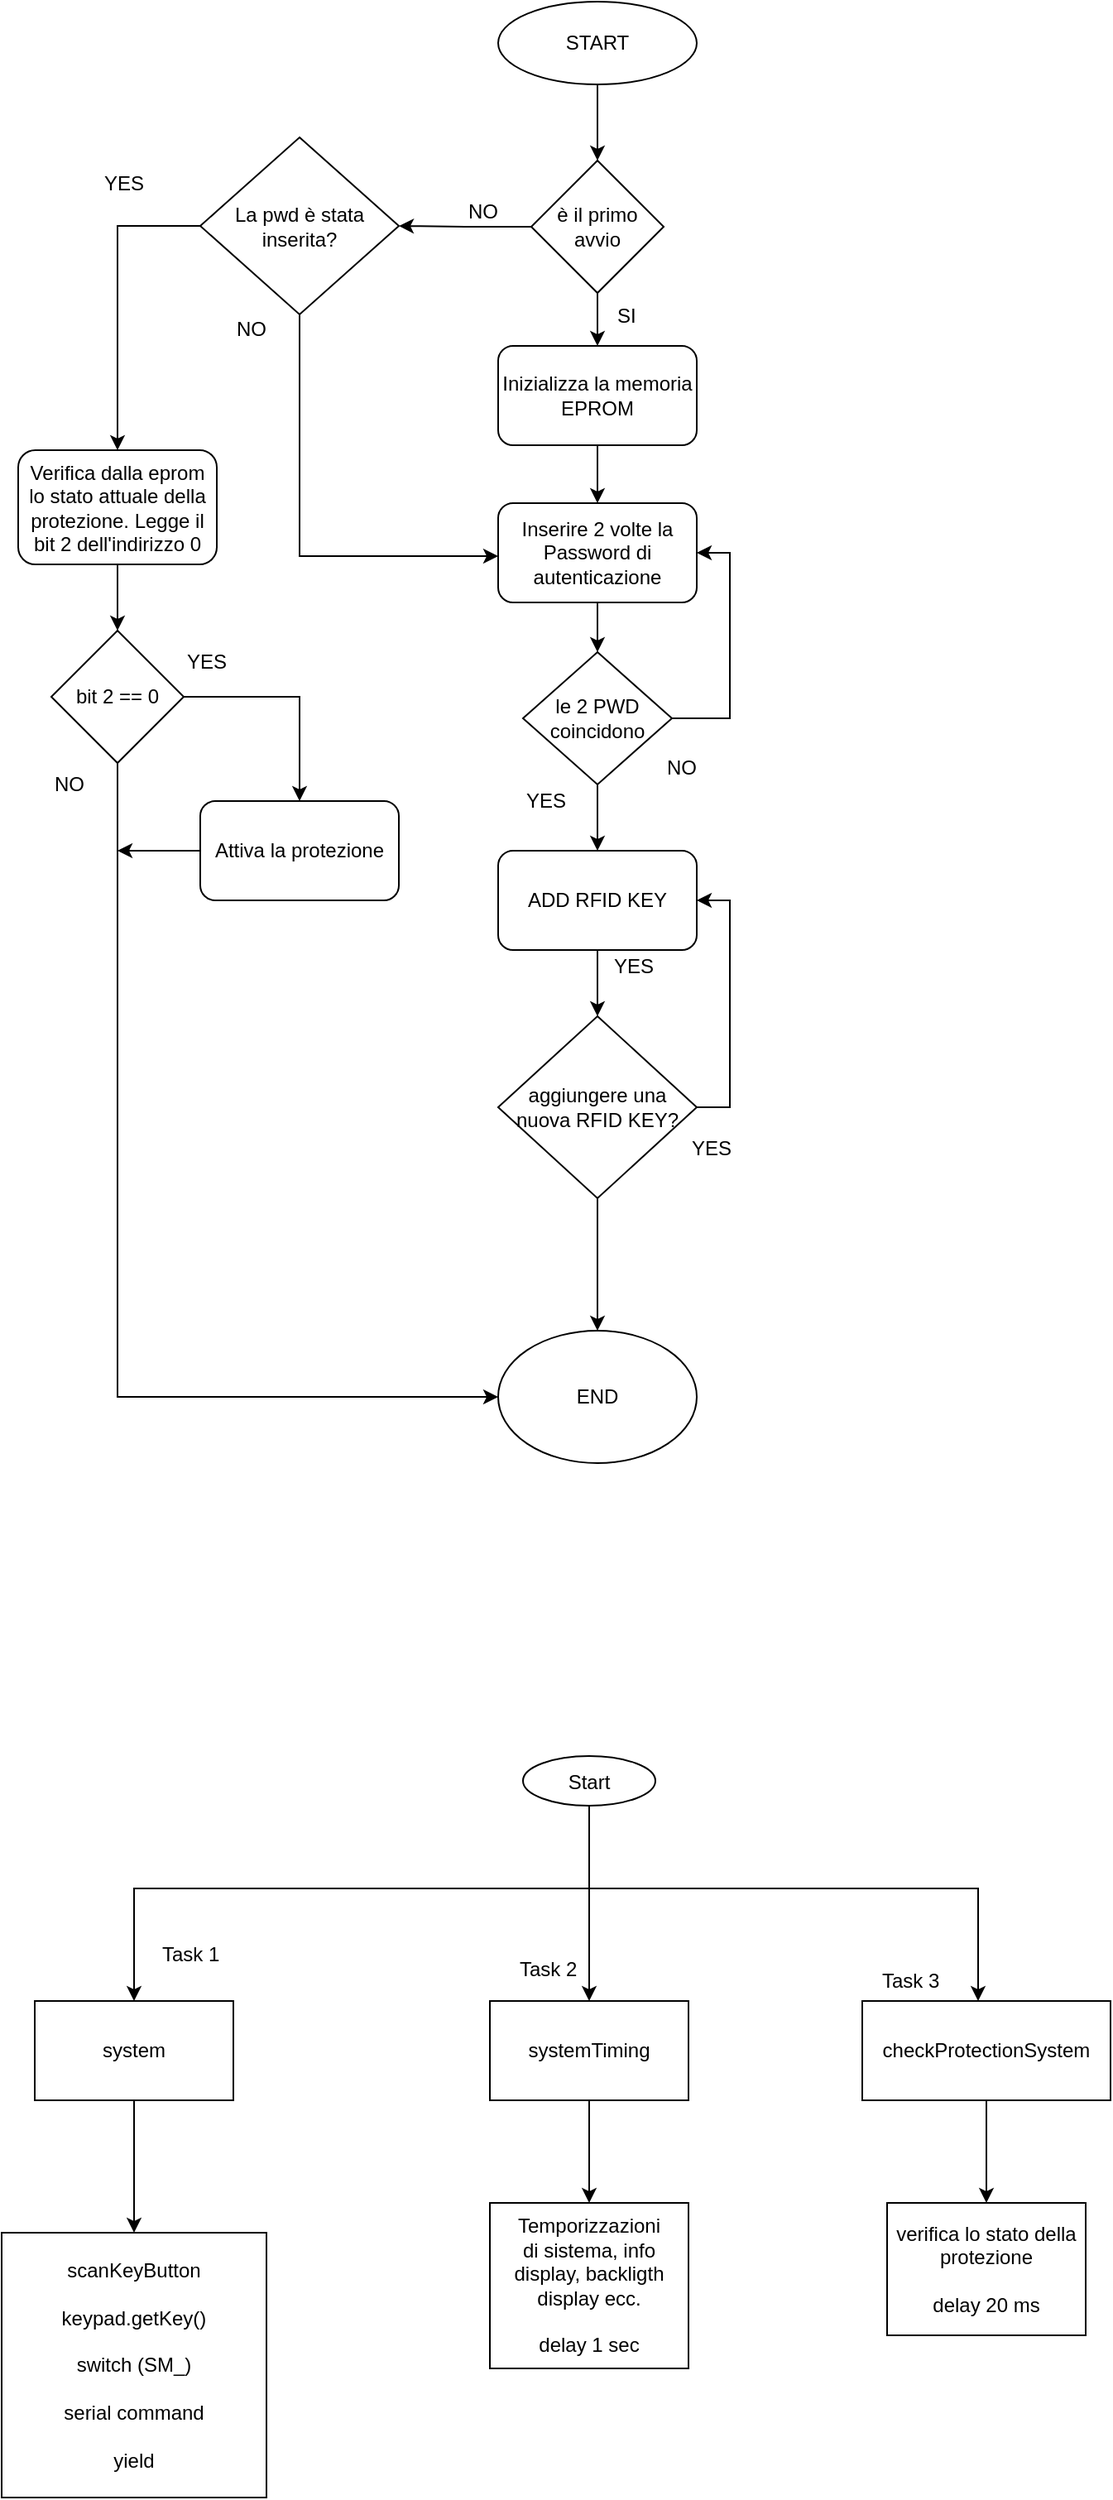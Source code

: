 <mxfile version="12.0.0" type="github" pages="1"><diagram id="GzJ5kb_HZyxEJcBnKKYt" name="Page-1"><mxGraphModel dx="1422" dy="701" grid="1" gridSize="10" guides="1" tooltips="1" connect="1" arrows="1" fold="1" page="1" pageScale="1" pageWidth="827" pageHeight="1169" math="0" shadow="0"><root><mxCell id="0"/><mxCell id="1" parent="0"/><mxCell id="JQCsbGnRsWV4-WamZks8-3" style="edgeStyle=orthogonalEdgeStyle;rounded=0;orthogonalLoop=1;jettySize=auto;html=1;entryX=0.5;entryY=0;entryDx=0;entryDy=0;" parent="1" source="JQCsbGnRsWV4-WamZks8-1" target="JQCsbGnRsWV4-WamZks8-2" edge="1"><mxGeometry relative="1" as="geometry"/></mxCell><mxCell id="JQCsbGnRsWV4-WamZks8-1" value="START" style="ellipse;whiteSpace=wrap;html=1;" parent="1" vertex="1"><mxGeometry x="390" y="140" width="120" height="50" as="geometry"/></mxCell><mxCell id="93fKd7a6iv3vn6x5iEPO-3" style="edgeStyle=orthogonalEdgeStyle;rounded=0;orthogonalLoop=1;jettySize=auto;html=1;exitX=0.5;exitY=1;exitDx=0;exitDy=0;entryX=0.5;entryY=0;entryDx=0;entryDy=0;" parent="1" source="JQCsbGnRsWV4-WamZks8-2" target="93fKd7a6iv3vn6x5iEPO-2" edge="1"><mxGeometry relative="1" as="geometry"/></mxCell><mxCell id="93fKd7a6iv3vn6x5iEPO-16" value="" style="edgeStyle=orthogonalEdgeStyle;rounded=0;orthogonalLoop=1;jettySize=auto;html=1;" parent="1" source="JQCsbGnRsWV4-WamZks8-2" target="93fKd7a6iv3vn6x5iEPO-15" edge="1"><mxGeometry relative="1" as="geometry"/></mxCell><mxCell id="JQCsbGnRsWV4-WamZks8-2" value="è il primo avvio" style="rhombus;whiteSpace=wrap;html=1;" parent="1" vertex="1"><mxGeometry x="410" y="236" width="80" height="80" as="geometry"/></mxCell><mxCell id="93fKd7a6iv3vn6x5iEPO-17" style="edgeStyle=orthogonalEdgeStyle;rounded=0;orthogonalLoop=1;jettySize=auto;html=1;entryX=0;entryY=0.633;entryDx=0;entryDy=0;entryPerimeter=0;" parent="1" edge="1"><mxGeometry relative="1" as="geometry"><mxPoint x="270" y="327" as="sourcePoint"/><mxPoint x="390" y="475" as="targetPoint"/><Array as="points"><mxPoint x="270" y="475"/></Array></mxGeometry></mxCell><mxCell id="93fKd7a6iv3vn6x5iEPO-24" style="edgeStyle=orthogonalEdgeStyle;rounded=0;orthogonalLoop=1;jettySize=auto;html=1;entryX=0.5;entryY=0;entryDx=0;entryDy=0;" parent="1" source="93fKd7a6iv3vn6x5iEPO-15" target="93fKd7a6iv3vn6x5iEPO-23" edge="1"><mxGeometry relative="1" as="geometry"><Array as="points"><mxPoint x="160" y="275"/></Array></mxGeometry></mxCell><mxCell id="93fKd7a6iv3vn6x5iEPO-15" value="La pwd è stata inserita?" style="rhombus;whiteSpace=wrap;html=1;" parent="1" vertex="1"><mxGeometry x="210" y="222" width="120" height="107" as="geometry"/></mxCell><mxCell id="JQCsbGnRsWV4-WamZks8-6" value="NO" style="text;html=1;resizable=0;points=[];autosize=1;align=left;verticalAlign=top;spacingTop=-4;" parent="1" vertex="1"><mxGeometry x="370" y="257" width="30" height="20" as="geometry"/></mxCell><mxCell id="JQCsbGnRsWV4-WamZks8-9" value="SI" style="text;html=1;resizable=0;points=[];autosize=1;align=left;verticalAlign=top;spacingTop=-4;" parent="1" vertex="1"><mxGeometry x="460" y="320" width="30" height="20" as="geometry"/></mxCell><mxCell id="JQCsbGnRsWV4-WamZks8-13" value="NO" style="text;html=1;resizable=0;points=[];autosize=1;align=left;verticalAlign=top;spacingTop=-4;" parent="1" vertex="1"><mxGeometry x="230" y="328" width="30" height="20" as="geometry"/></mxCell><mxCell id="ACOr25gVCpzw2QxYrwrL-36" style="edgeStyle=orthogonalEdgeStyle;rounded=0;orthogonalLoop=1;jettySize=auto;html=1;entryX=0.5;entryY=0;entryDx=0;entryDy=0;" parent="1" source="ACOr25gVCpzw2QxYrwrL-3" target="ACOr25gVCpzw2QxYrwrL-35" edge="1"><mxGeometry relative="1" as="geometry"/></mxCell><mxCell id="ACOr25gVCpzw2QxYrwrL-3" value="ADD RFID KEY" style="rounded=1;whiteSpace=wrap;html=1;" parent="1" vertex="1"><mxGeometry x="390" y="653" width="120" height="60" as="geometry"/></mxCell><mxCell id="ACOr25gVCpzw2QxYrwrL-33" value="YES" style="text;html=1;resizable=0;points=[];autosize=1;align=left;verticalAlign=top;spacingTop=-4;" parent="1" vertex="1"><mxGeometry x="405" y="613" width="40" height="20" as="geometry"/></mxCell><mxCell id="ACOr25gVCpzw2QxYrwrL-37" style="edgeStyle=orthogonalEdgeStyle;rounded=0;orthogonalLoop=1;jettySize=auto;html=1;entryX=0.5;entryY=0;entryDx=0;entryDy=0;" parent="1" source="ACOr25gVCpzw2QxYrwrL-35" target="ufUKAyT2OznpqBrO6CIl-1" edge="1"><mxGeometry relative="1" as="geometry"><mxPoint x="450" y="1014" as="targetPoint"/></mxGeometry></mxCell><mxCell id="93fKd7a6iv3vn6x5iEPO-14" style="edgeStyle=orthogonalEdgeStyle;rounded=0;orthogonalLoop=1;jettySize=auto;html=1;entryX=1;entryY=0.5;entryDx=0;entryDy=0;" parent="1" source="ACOr25gVCpzw2QxYrwrL-35" target="ACOr25gVCpzw2QxYrwrL-3" edge="1"><mxGeometry relative="1" as="geometry"><Array as="points"><mxPoint x="530" y="808"/><mxPoint x="530" y="683"/></Array></mxGeometry></mxCell><mxCell id="ACOr25gVCpzw2QxYrwrL-35" value="aggiungere una nuova RFID KEY?" style="rhombus;whiteSpace=wrap;html=1;" parent="1" vertex="1"><mxGeometry x="390" y="753" width="120" height="110" as="geometry"/></mxCell><mxCell id="ACOr25gVCpzw2QxYrwrL-40" value="YES" style="text;html=1;resizable=0;points=[];autosize=1;align=left;verticalAlign=top;spacingTop=-4;" parent="1" vertex="1"><mxGeometry x="505" y="823" width="40" height="20" as="geometry"/></mxCell><mxCell id="ACOr25gVCpzw2QxYrwrL-41" value="NO" style="text;html=1;resizable=0;points=[];autosize=1;align=left;verticalAlign=top;spacingTop=-4;" parent="1" vertex="1"><mxGeometry x="449" y="951" width="30" height="20" as="geometry"/></mxCell><mxCell id="ACOr25gVCpzw2QxYrwrL-46" value="NO" style="text;html=1;resizable=0;points=[];autosize=1;align=left;verticalAlign=top;spacingTop=-4;" parent="1" vertex="1"><mxGeometry x="490" y="593" width="30" height="20" as="geometry"/></mxCell><mxCell id="ACOr25gVCpzw2QxYrwrL-48" value="YES" style="text;html=1;resizable=0;points=[];autosize=1;align=left;verticalAlign=top;spacingTop=-4;" parent="1" vertex="1"><mxGeometry x="458" y="713" width="40" height="20" as="geometry"/></mxCell><mxCell id="ufUKAyT2OznpqBrO6CIl-1" value="END" style="ellipse;whiteSpace=wrap;html=1;" parent="1" vertex="1"><mxGeometry x="390" y="943" width="120" height="80" as="geometry"/></mxCell><mxCell id="93fKd7a6iv3vn6x5iEPO-5" value="" style="edgeStyle=orthogonalEdgeStyle;rounded=0;orthogonalLoop=1;jettySize=auto;html=1;" parent="1" source="93fKd7a6iv3vn6x5iEPO-2" target="93fKd7a6iv3vn6x5iEPO-4" edge="1"><mxGeometry relative="1" as="geometry"/></mxCell><mxCell id="93fKd7a6iv3vn6x5iEPO-2" value="Inizializza la memoria EPROM " style="rounded=1;whiteSpace=wrap;html=1;" parent="1" vertex="1"><mxGeometry x="390" y="348" width="120" height="60" as="geometry"/></mxCell><mxCell id="93fKd7a6iv3vn6x5iEPO-11" value="" style="edgeStyle=orthogonalEdgeStyle;rounded=0;orthogonalLoop=1;jettySize=auto;html=1;" parent="1" source="93fKd7a6iv3vn6x5iEPO-4" target="93fKd7a6iv3vn6x5iEPO-10" edge="1"><mxGeometry relative="1" as="geometry"/></mxCell><mxCell id="93fKd7a6iv3vn6x5iEPO-4" value="Inserire 2 volte la Password di autenticazione" style="rounded=1;whiteSpace=wrap;html=1;" parent="1" vertex="1"><mxGeometry x="390" y="443" width="120" height="60" as="geometry"/></mxCell><mxCell id="93fKd7a6iv3vn6x5iEPO-12" style="edgeStyle=orthogonalEdgeStyle;rounded=0;orthogonalLoop=1;jettySize=auto;html=1;entryX=1;entryY=0.5;entryDx=0;entryDy=0;" parent="1" source="93fKd7a6iv3vn6x5iEPO-10" target="93fKd7a6iv3vn6x5iEPO-4" edge="1"><mxGeometry relative="1" as="geometry"><Array as="points"><mxPoint x="530" y="573"/><mxPoint x="530" y="473"/></Array></mxGeometry></mxCell><mxCell id="93fKd7a6iv3vn6x5iEPO-13" style="edgeStyle=orthogonalEdgeStyle;rounded=0;orthogonalLoop=1;jettySize=auto;html=1;entryX=0.5;entryY=0;entryDx=0;entryDy=0;" parent="1" source="93fKd7a6iv3vn6x5iEPO-10" target="ACOr25gVCpzw2QxYrwrL-3" edge="1"><mxGeometry relative="1" as="geometry"/></mxCell><mxCell id="93fKd7a6iv3vn6x5iEPO-10" value="le 2 PWD coincidono" style="rhombus;whiteSpace=wrap;html=1;" parent="1" vertex="1"><mxGeometry x="405" y="533" width="90" height="80" as="geometry"/></mxCell><mxCell id="93fKd7a6iv3vn6x5iEPO-19" value="YES" style="text;html=1;resizable=0;points=[];autosize=1;align=left;verticalAlign=top;spacingTop=-4;" parent="1" vertex="1"><mxGeometry x="150" y="240" width="40" height="20" as="geometry"/></mxCell><mxCell id="Wri909QA5275nmI2Alw--4" style="edgeStyle=orthogonalEdgeStyle;rounded=0;orthogonalLoop=1;jettySize=auto;html=1;exitX=0.5;exitY=1;exitDx=0;exitDy=0;" edge="1" parent="1" source="93fKd7a6iv3vn6x5iEPO-22" target="Wri909QA5275nmI2Alw--3"><mxGeometry relative="1" as="geometry"/></mxCell><mxCell id="Wri909QA5275nmI2Alw--5" style="edgeStyle=orthogonalEdgeStyle;rounded=0;orthogonalLoop=1;jettySize=auto;html=1;entryX=0.5;entryY=0;entryDx=0;entryDy=0;" edge="1" parent="1" source="93fKd7a6iv3vn6x5iEPO-22" target="Wri909QA5275nmI2Alw--1"><mxGeometry relative="1" as="geometry"><mxPoint x="170" y="1280" as="targetPoint"/><Array as="points"><mxPoint x="445" y="1280"/><mxPoint x="170" y="1280"/></Array></mxGeometry></mxCell><mxCell id="Wri909QA5275nmI2Alw--10" style="edgeStyle=orthogonalEdgeStyle;rounded=0;orthogonalLoop=1;jettySize=auto;html=1;" edge="1" parent="1" source="93fKd7a6iv3vn6x5iEPO-22" target="Wri909QA5275nmI2Alw--2"><mxGeometry relative="1" as="geometry"><Array as="points"><mxPoint x="445" y="1280"/><mxPoint x="680" y="1280"/></Array></mxGeometry></mxCell><mxCell id="93fKd7a6iv3vn6x5iEPO-22" value="Start" style="ellipse" parent="1" vertex="1"><mxGeometry x="405" y="1200" width="80" height="30" as="geometry"/></mxCell><mxCell id="93fKd7a6iv3vn6x5iEPO-29" value="" style="edgeStyle=orthogonalEdgeStyle;rounded=0;orthogonalLoop=1;jettySize=auto;html=1;" parent="1" source="93fKd7a6iv3vn6x5iEPO-23" target="93fKd7a6iv3vn6x5iEPO-26" edge="1"><mxGeometry relative="1" as="geometry"/></mxCell><mxCell id="93fKd7a6iv3vn6x5iEPO-23" value="Verifica dalla eprom lo stato attuale della protezione. Legge il bit 2 dell'indirizzo 0" style="rounded=1;whiteSpace=wrap;html=1;" parent="1" vertex="1"><mxGeometry x="100" y="411" width="120" height="69" as="geometry"/></mxCell><mxCell id="93fKd7a6iv3vn6x5iEPO-31" style="edgeStyle=orthogonalEdgeStyle;rounded=0;orthogonalLoop=1;jettySize=auto;html=1;exitX=1;exitY=0.5;exitDx=0;exitDy=0;entryX=0.5;entryY=0;entryDx=0;entryDy=0;" parent="1" source="93fKd7a6iv3vn6x5iEPO-26" target="93fKd7a6iv3vn6x5iEPO-27" edge="1"><mxGeometry relative="1" as="geometry"/></mxCell><mxCell id="93fKd7a6iv3vn6x5iEPO-33" value="" style="edgeStyle=orthogonalEdgeStyle;rounded=0;orthogonalLoop=1;jettySize=auto;html=1;entryX=0;entryY=0.5;entryDx=0;entryDy=0;" parent="1" source="93fKd7a6iv3vn6x5iEPO-26" target="ufUKAyT2OznpqBrO6CIl-1" edge="1"><mxGeometry relative="1" as="geometry"><mxPoint x="160" y="680" as="targetPoint"/><Array as="points"><mxPoint x="160" y="983"/></Array></mxGeometry></mxCell><mxCell id="93fKd7a6iv3vn6x5iEPO-26" value="bit 2 == 0" style="rhombus;whiteSpace=wrap;html=1;" parent="1" vertex="1"><mxGeometry x="120" y="520" width="80" height="80" as="geometry"/></mxCell><mxCell id="93fKd7a6iv3vn6x5iEPO-34" style="edgeStyle=orthogonalEdgeStyle;rounded=0;orthogonalLoop=1;jettySize=auto;html=1;" parent="1" source="93fKd7a6iv3vn6x5iEPO-27" edge="1"><mxGeometry relative="1" as="geometry"><mxPoint x="160" y="653" as="targetPoint"/></mxGeometry></mxCell><mxCell id="93fKd7a6iv3vn6x5iEPO-27" value="Attiva la protezione" style="rounded=1;whiteSpace=wrap;html=1;" parent="1" vertex="1"><mxGeometry x="210" y="623" width="120" height="60" as="geometry"/></mxCell><mxCell id="93fKd7a6iv3vn6x5iEPO-30" value="YES" style="text;html=1;resizable=0;points=[];autosize=1;align=left;verticalAlign=top;spacingTop=-4;" parent="1" vertex="1"><mxGeometry x="200" y="529" width="40" height="20" as="geometry"/></mxCell><mxCell id="93fKd7a6iv3vn6x5iEPO-35" value="NO" style="text;html=1;resizable=0;points=[];autosize=1;align=left;verticalAlign=top;spacingTop=-4;" parent="1" vertex="1"><mxGeometry x="120" y="603" width="30" height="20" as="geometry"/></mxCell><mxCell id="Wri909QA5275nmI2Alw--12" style="edgeStyle=orthogonalEdgeStyle;rounded=0;orthogonalLoop=1;jettySize=auto;html=1;" edge="1" parent="1" source="Wri909QA5275nmI2Alw--1" target="Wri909QA5275nmI2Alw--11"><mxGeometry relative="1" as="geometry"/></mxCell><mxCell id="Wri909QA5275nmI2Alw--1" value="system" style="rounded=0;whiteSpace=wrap;html=1;" vertex="1" parent="1"><mxGeometry x="110" y="1348" width="120" height="60" as="geometry"/></mxCell><mxCell id="Wri909QA5275nmI2Alw--16" style="edgeStyle=orthogonalEdgeStyle;rounded=0;orthogonalLoop=1;jettySize=auto;html=1;entryX=0.5;entryY=0;entryDx=0;entryDy=0;" edge="1" parent="1" source="Wri909QA5275nmI2Alw--2" target="Wri909QA5275nmI2Alw--15"><mxGeometry relative="1" as="geometry"/></mxCell><mxCell id="Wri909QA5275nmI2Alw--2" value="checkProtectionSystem" style="rounded=0;whiteSpace=wrap;html=1;" vertex="1" parent="1"><mxGeometry x="610" y="1348" width="150" height="60" as="geometry"/></mxCell><mxCell id="Wri909QA5275nmI2Alw--14" style="edgeStyle=orthogonalEdgeStyle;rounded=0;orthogonalLoop=1;jettySize=auto;html=1;" edge="1" parent="1" source="Wri909QA5275nmI2Alw--3" target="Wri909QA5275nmI2Alw--13"><mxGeometry relative="1" as="geometry"/></mxCell><mxCell id="Wri909QA5275nmI2Alw--3" value="systemTiming" style="rounded=0;whiteSpace=wrap;html=1;" vertex="1" parent="1"><mxGeometry x="385" y="1348" width="120" height="60" as="geometry"/></mxCell><mxCell id="Wri909QA5275nmI2Alw--7" value="Task 1" style="text;html=1;resizable=0;points=[];autosize=1;align=left;verticalAlign=top;spacingTop=-4;" vertex="1" parent="1"><mxGeometry x="185" y="1310" width="50" height="20" as="geometry"/></mxCell><mxCell id="Wri909QA5275nmI2Alw--8" value="Task 2" style="text;html=1;resizable=0;points=[];autosize=1;align=left;verticalAlign=top;spacingTop=-4;" vertex="1" parent="1"><mxGeometry x="401" y="1319" width="50" height="20" as="geometry"/></mxCell><mxCell id="Wri909QA5275nmI2Alw--9" value="Task 3" style="text;html=1;resizable=0;points=[];autosize=1;align=left;verticalAlign=top;spacingTop=-4;" vertex="1" parent="1"><mxGeometry x="620" y="1326" width="50" height="20" as="geometry"/></mxCell><mxCell id="Wri909QA5275nmI2Alw--11" value="&lt;div&gt;scanKeyButton&lt;/div&gt;&lt;div&gt;&lt;br&gt;&lt;/div&gt;&lt;div&gt;keypad.getKey()&lt;/div&gt;&lt;div&gt;&lt;br&gt;&lt;/div&gt;&lt;div&gt;switch (SM_)&lt;/div&gt;&lt;div&gt;&lt;br&gt;&lt;/div&gt;&lt;div&gt;serial command&lt;br&gt;&lt;/div&gt;&lt;div&gt;&lt;br&gt;&lt;/div&gt;&lt;div&gt;yield&lt;/div&gt;" style="whiteSpace=wrap;html=1;aspect=fixed;" vertex="1" parent="1"><mxGeometry x="90" y="1488" width="160" height="160" as="geometry"/></mxCell><mxCell id="Wri909QA5275nmI2Alw--13" value="&lt;div&gt;Temporizzazioni &lt;br&gt;&lt;/div&gt;&lt;div&gt;di sistema, info display, backligth display ecc.&lt;br&gt;&lt;/div&gt;&lt;div&gt;&lt;br&gt;&lt;/div&gt;delay 1 sec " style="rounded=0;whiteSpace=wrap;html=1;" vertex="1" parent="1"><mxGeometry x="385" y="1470" width="120" height="100" as="geometry"/></mxCell><mxCell id="Wri909QA5275nmI2Alw--15" value="&lt;div&gt;verifica lo stato della &lt;br&gt;&lt;/div&gt;&lt;div&gt;protezione&lt;br&gt;&lt;/div&gt;&lt;div&gt;&lt;br&gt;&lt;/div&gt;&lt;div&gt;delay 20 ms &lt;/div&gt;" style="rounded=0;whiteSpace=wrap;html=1;" vertex="1" parent="1"><mxGeometry x="625" y="1470" width="120" height="80" as="geometry"/></mxCell></root></mxGraphModel></diagram></mxfile>